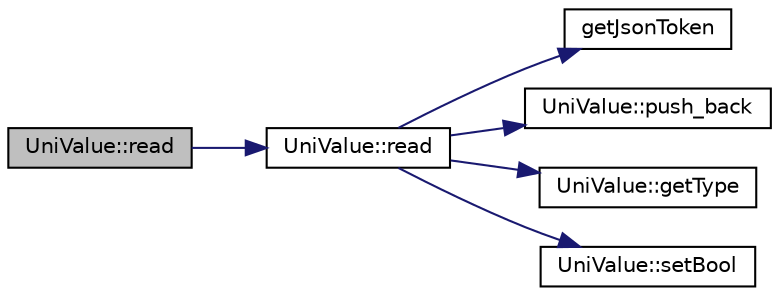 digraph "UniValue::read"
{
  edge [fontname="Helvetica",fontsize="10",labelfontname="Helvetica",labelfontsize="10"];
  node [fontname="Helvetica",fontsize="10",shape=record];
  rankdir="LR";
  Node121 [label="UniValue::read",height=0.2,width=0.4,color="black", fillcolor="grey75", style="filled", fontcolor="black"];
  Node121 -> Node122 [color="midnightblue",fontsize="10",style="solid",fontname="Helvetica"];
  Node122 [label="UniValue::read",height=0.2,width=0.4,color="black", fillcolor="white", style="filled",URL="$class_uni_value.html#a7a2b0e2861c456dc4966e5793453736d"];
  Node122 -> Node123 [color="midnightblue",fontsize="10",style="solid",fontname="Helvetica"];
  Node123 [label="getJsonToken",height=0.2,width=0.4,color="black", fillcolor="white", style="filled",URL="$univalue__read_8cpp.html#aea0a2050f525218d9bb75e36e023bde0"];
  Node122 -> Node124 [color="midnightblue",fontsize="10",style="solid",fontname="Helvetica"];
  Node124 [label="UniValue::push_back",height=0.2,width=0.4,color="black", fillcolor="white", style="filled",URL="$class_uni_value.html#a944cd1b59b040cd24c9f46b55a68d49a"];
  Node122 -> Node125 [color="midnightblue",fontsize="10",style="solid",fontname="Helvetica"];
  Node125 [label="UniValue::getType",height=0.2,width=0.4,color="black", fillcolor="white", style="filled",URL="$class_uni_value.html#a2dbc9c5aa9d209338b0bef650f3d1987"];
  Node122 -> Node126 [color="midnightblue",fontsize="10",style="solid",fontname="Helvetica"];
  Node126 [label="UniValue::setBool",height=0.2,width=0.4,color="black", fillcolor="white", style="filled",URL="$class_uni_value.html#afd5b112dc63426ca6b0a6137041e0809"];
}
